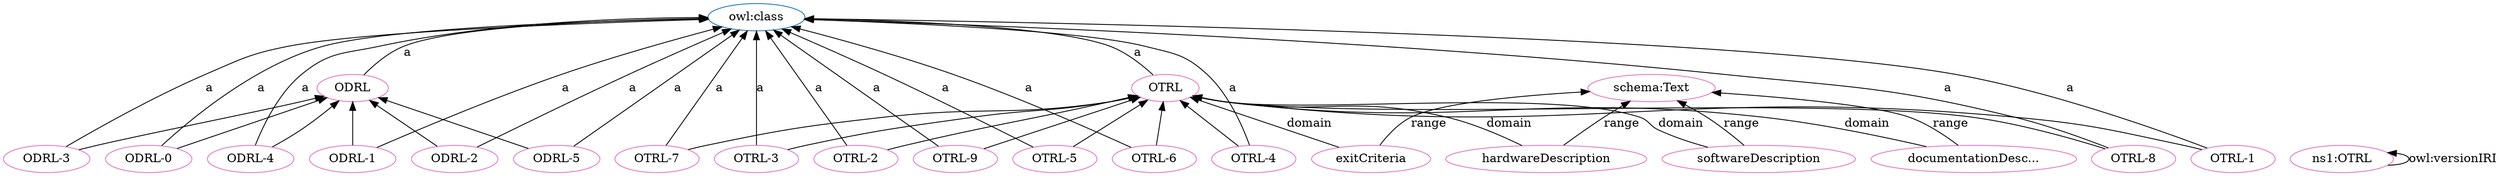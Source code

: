 digraph G {
  rankdir=BT
  node[height=.3]
"http://purl.org/oseg/ontologies/OTRL#OTRL" [fillcolor="#1f77b4" color="#1f77b4" label="OTRL"]
"http://www.w3.org/2002/07/owl#class" [fillcolor="#1f77b4" color="#1f77b4" label="owl:class"]
"http://purl.org/oseg/ontologies/OTRL#ODRL" [fillcolor="#1f77b4" color="#1f77b4" label="ODRL"]
"http://purl.org/oseg/ontologies/OTRL#ODRL-3" [fillcolor="#e377c2" color="#e377c2" label="ODRL-3"]
"http://purl.org/oseg/ontologies/OTRL" [fillcolor="#e377c2" color="#e377c2" label="ns1:OTRL"]
"http://purl.org/oseg/ontologies/OTRL#ODRL-0" [fillcolor="#e377c2" color="#e377c2" label="ODRL-0"]
"http://purl.org/oseg/ontologies/OTRL#OTRL" [fillcolor="#e377c2" color="#e377c2" label="OTRL"]
"http://purl.org/oseg/ontologies/OTRL#ODRL" [fillcolor="#e377c2" color="#e377c2" label="ODRL"]
"http://purl.org/oseg/ontologies/OTRL#OTRL-2" [fillcolor="#e377c2" color="#e377c2" label="OTRL-2"]
"http://schema.org/Text" [fillcolor="#e377c2" color="#e377c2" label="schema:Text"]
"http://purl.org/oseg/ontologies/OTRL#OTRL-5" [fillcolor="#e377c2" color="#e377c2" label="OTRL-5"]
"http://purl.org/oseg/ontologies/OTRL#OTRL-6" [fillcolor="#e377c2" color="#e377c2" label="OTRL-6"]
"http://purl.org/oseg/ontologies/OTRL#exitCriteria" [fillcolor="#e377c2" color="#e377c2" label="exitCriteria"]
"http://purl.org/oseg/ontologies/OTRL#ODRL-2" [fillcolor="#e377c2" color="#e377c2" label="ODRL-2"]
"http://purl.org/oseg/ontologies/OTRL#OTRL-7" [fillcolor="#e377c2" color="#e377c2" label="OTRL-7"]
"http://purl.org/oseg/ontologies/OTRL#ODRL-1" [fillcolor="#e377c2" color="#e377c2" label="ODRL-1"]
"http://purl.org/oseg/ontologies/OTRL#OTRL-3" [fillcolor="#e377c2" color="#e377c2" label="OTRL-3"]
"http://purl.org/oseg/ontologies/OTRL#softwareDescription" [fillcolor="#e377c2" color="#e377c2" label="softwareDescription"]
"http://purl.org/oseg/ontologies/OTRL#hardwareDescription" [fillcolor="#e377c2" color="#e377c2" label="hardwareDescription"]
"http://purl.org/oseg/ontologies/OTRL#ODRL-5" [fillcolor="#e377c2" color="#e377c2" label="ODRL-5"]
"http://purl.org/oseg/ontologies/OTRL#OTRL-9" [fillcolor="#e377c2" color="#e377c2" label="OTRL-9"]
"http://purl.org/oseg/ontologies/OTRL#OTRL-4" [fillcolor="#e377c2" color="#e377c2" label="OTRL-4"]
"http://purl.org/oseg/ontologies/OTRL#OTRL-8" [fillcolor="#e377c2" color="#e377c2" label="OTRL-8"]
"http://purl.org/oseg/ontologies/OTRL#OTRL-1" [fillcolor="#e377c2" color="#e377c2" label="OTRL-1"]
"http://purl.org/oseg/ontologies/OTRL#ODRL-4" [fillcolor="#e377c2" color="#e377c2" label="ODRL-4"]
"http://purl.org/oseg/ontologies/OTRL#documentationDescription" [fillcolor="#e377c2" color="#e377c2" label="documentationDesc..."]
  "http://purl.org/oseg/ontologies/OTRL#hardwareDescription" -> "http://purl.org/oseg/ontologies/OTRL#OTRL" [label="domain"]
  "http://purl.org/oseg/ontologies/OTRL#OTRL" -> "http://www.w3.org/2002/07/owl#class" [label="a"]
  "http://purl.org/oseg/ontologies/OTRL#ODRL" -> "http://www.w3.org/2002/07/owl#class" [label="a"]
  "http://purl.org/oseg/ontologies/OTRL#OTRL-5" -> "http://www.w3.org/2002/07/owl#class" [label="a"]
  "http://purl.org/oseg/ontologies/OTRL#OTRL-6" -> "http://www.w3.org/2002/07/owl#class" [label="a"]
  "http://purl.org/oseg/ontologies/OTRL#OTRL-9" -> "http://purl.org/oseg/ontologies/OTRL#OTRL" [label=""]
  "http://purl.org/oseg/ontologies/OTRL#OTRL-6" -> "http://purl.org/oseg/ontologies/OTRL#OTRL" [label=""]
  "http://purl.org/oseg/ontologies/OTRL#ODRL-1" -> "http://www.w3.org/2002/07/owl#class" [label="a"]
  "http://purl.org/oseg/ontologies/OTRL#ODRL-0" -> "http://purl.org/oseg/ontologies/OTRL#ODRL" [label=""]
  "http://purl.org/oseg/ontologies/OTRL#OTRL-1" -> "http://purl.org/oseg/ontologies/OTRL#OTRL" [label=""]
  "http://purl.org/oseg/ontologies/OTRL#OTRL-2" -> "http://purl.org/oseg/ontologies/OTRL#OTRL" [label=""]
  "http://purl.org/oseg/ontologies/OTRL#OTRL-7" -> "http://purl.org/oseg/ontologies/OTRL#OTRL" [label=""]
  "http://purl.org/oseg/ontologies/OTRL#OTRL-9" -> "http://www.w3.org/2002/07/owl#class" [label="a"]
  "http://purl.org/oseg/ontologies/OTRL#OTRL-8" -> "http://www.w3.org/2002/07/owl#class" [label="a"]
  "http://purl.org/oseg/ontologies/OTRL#OTRL-3" -> "http://purl.org/oseg/ontologies/OTRL#OTRL" [label=""]
  "http://purl.org/oseg/ontologies/OTRL#OTRL-1" -> "http://www.w3.org/2002/07/owl#class" [label="a"]
  "http://purl.org/oseg/ontologies/OTRL#ODRL-4" -> "http://www.w3.org/2002/07/owl#class" [label="a"]
  "http://purl.org/oseg/ontologies/OTRL#ODRL-1" -> "http://purl.org/oseg/ontologies/OTRL#ODRL" [label=""]
  "http://purl.org/oseg/ontologies/OTRL#ODRL-3" -> "http://www.w3.org/2002/07/owl#class" [label="a"]
  "http://purl.org/oseg/ontologies/OTRL#ODRL-0" -> "http://www.w3.org/2002/07/owl#class" [label="a"]
  "http://purl.org/oseg/ontologies/OTRL#ODRL-4" -> "http://purl.org/oseg/ontologies/OTRL#ODRL" [label=""]
  "http://purl.org/oseg/ontologies/OTRL#OTRL-2" -> "http://www.w3.org/2002/07/owl#class" [label="a"]
  "http://purl.org/oseg/ontologies/OTRL#documentationDescription" -> "http://schema.org/Text" [label="range"]
  "http://purl.org/oseg/ontologies/OTRL#ODRL-2" -> "http://www.w3.org/2002/07/owl#class" [label="a"]
  "http://purl.org/oseg/ontologies/OTRL#OTRL-7" -> "http://www.w3.org/2002/07/owl#class" [label="a"]
  "http://purl.org/oseg/ontologies/OTRL#hardwareDescription" -> "http://schema.org/Text" [label="range"]
  "http://purl.org/oseg/ontologies/OTRL#OTRL-3" -> "http://www.w3.org/2002/07/owl#class" [label="a"]
  "http://purl.org/oseg/ontologies/OTRL#ODRL-2" -> "http://purl.org/oseg/ontologies/OTRL#ODRL" [label=""]
  "http://purl.org/oseg/ontologies/OTRL" -> "http://purl.org/oseg/ontologies/OTRL" [label="owl:versionIRI"]
  "http://purl.org/oseg/ontologies/OTRL#exitCriteria" -> "http://schema.org/Text" [label="range"]
  "http://purl.org/oseg/ontologies/OTRL#ODRL-5" -> "http://www.w3.org/2002/07/owl#class" [label="a"]
  "http://purl.org/oseg/ontologies/OTRL#softwareDescription" -> "http://schema.org/Text" [label="range"]
  "http://purl.org/oseg/ontologies/OTRL#OTRL-5" -> "http://purl.org/oseg/ontologies/OTRL#OTRL" [label=""]
  "http://purl.org/oseg/ontologies/OTRL#exitCriteria" -> "http://purl.org/oseg/ontologies/OTRL#OTRL" [label="domain"]
  "http://purl.org/oseg/ontologies/OTRL#OTRL-4" -> "http://www.w3.org/2002/07/owl#class" [label="a"]
  "http://purl.org/oseg/ontologies/OTRL#OTRL-4" -> "http://purl.org/oseg/ontologies/OTRL#OTRL" [label=""]
  "http://purl.org/oseg/ontologies/OTRL#softwareDescription" -> "http://purl.org/oseg/ontologies/OTRL#OTRL" [label="domain"]
  "http://purl.org/oseg/ontologies/OTRL#ODRL-3" -> "http://purl.org/oseg/ontologies/OTRL#ODRL" [label=""]
  "http://purl.org/oseg/ontologies/OTRL#ODRL-5" -> "http://purl.org/oseg/ontologies/OTRL#ODRL" [label=""]
  "http://purl.org/oseg/ontologies/OTRL#OTRL-8" -> "http://purl.org/oseg/ontologies/OTRL#OTRL" [label=""]
  "http://purl.org/oseg/ontologies/OTRL#documentationDescription" -> "http://purl.org/oseg/ontologies/OTRL#OTRL" [label="domain"]
}
